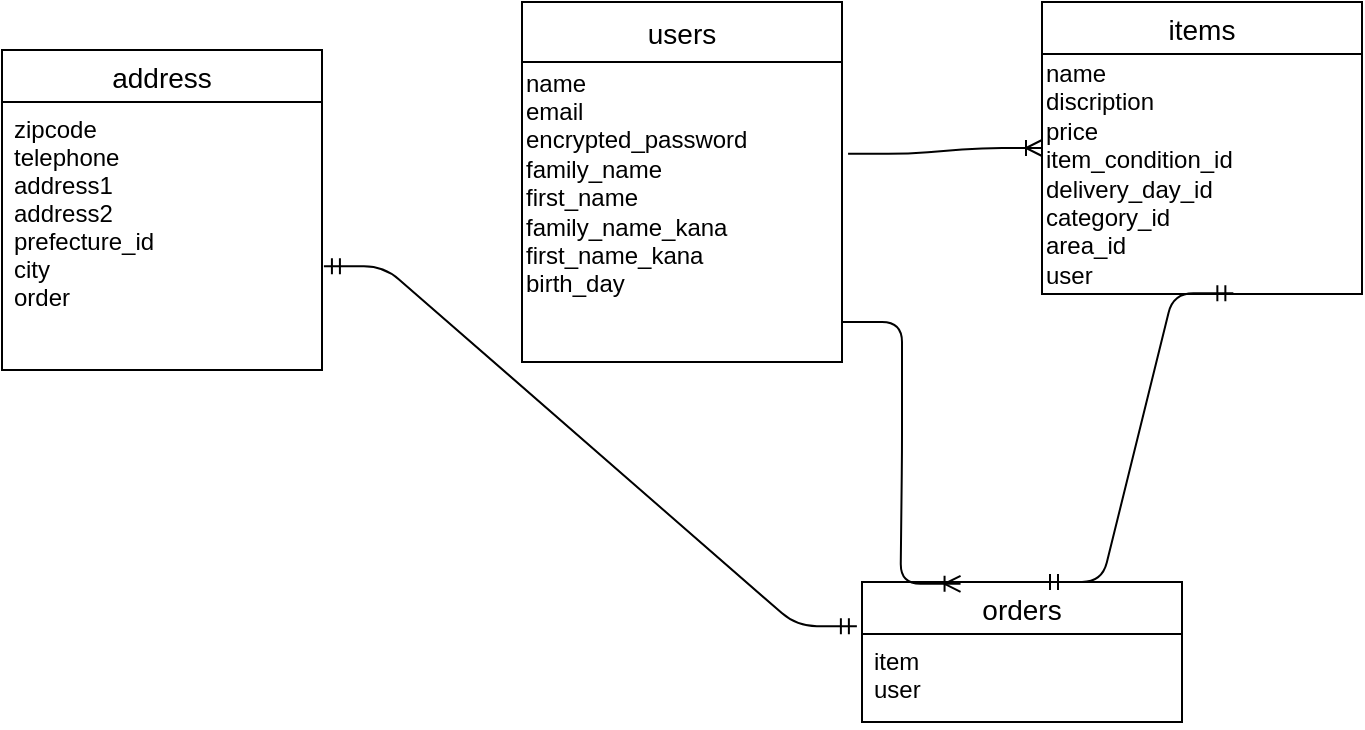 <mxfile>
    <diagram id="wd9pmwF0OGReO3DQG71E" name="ページ1">
        <mxGraphModel dx="1172" dy="1762" grid="1" gridSize="10" guides="1" tooltips="1" connect="1" arrows="1" fold="1" page="1" pageScale="1" pageWidth="827" pageHeight="1169" math="0" shadow="0">
            <root>
                <mxCell id="0"/>
                <mxCell id="1" parent="0"/>
                <mxCell id="57" value="address" style="swimlane;fontStyle=0;childLayout=stackLayout;horizontal=1;startSize=26;horizontalStack=0;resizeParent=1;resizeParentMax=0;resizeLast=0;collapsible=1;marginBottom=0;align=center;fontSize=14;" vertex="1" parent="1">
                    <mxGeometry x="40" y="-116" width="160" height="160" as="geometry"/>
                </mxCell>
                <mxCell id="58" value="zipcode&#10;telephone&#10;address1&#10;address2&#10;prefecture_id&#10;city&#10;order" style="text;strokeColor=none;fillColor=none;spacingLeft=4;spacingRight=4;overflow=hidden;rotatable=0;points=[[0,0.5],[1,0.5]];portConstraint=eastwest;fontSize=12;" vertex="1" parent="57">
                    <mxGeometry y="26" width="160" height="134" as="geometry"/>
                </mxCell>
                <mxCell id="63" value="users" style="swimlane;fontStyle=0;childLayout=stackLayout;horizontal=1;startSize=30;horizontalStack=0;resizeParent=1;resizeParentMax=0;resizeLast=0;collapsible=1;marginBottom=0;align=center;fontSize=14;" vertex="1" parent="1">
                    <mxGeometry x="300" y="-140" width="160" height="180" as="geometry"/>
                </mxCell>
                <mxCell id="71" value="&lt;div&gt;&lt;span&gt;name&lt;/span&gt;&lt;/div&gt;&lt;div&gt;&lt;span&gt;email&lt;/span&gt;&lt;br&gt;&lt;/div&gt;&lt;div&gt;&lt;span&gt;encrypted_password&lt;/span&gt;&lt;/div&gt;&lt;div&gt;&lt;span&gt;family_name&lt;/span&gt;&lt;/div&gt;&lt;div&gt;&lt;span&gt;first_name&lt;/span&gt;&lt;/div&gt;&lt;div&gt;&lt;span&gt;family_name_kana&lt;/span&gt;&lt;/div&gt;&lt;div&gt;&lt;span&gt;first_name_kana&lt;/span&gt;&lt;/div&gt;&lt;div&gt;birth_day&lt;/div&gt;&lt;div&gt;&lt;span&gt;&lt;br&gt;&lt;/span&gt;&lt;/div&gt;&lt;div&gt;&lt;br&gt;&lt;/div&gt;" style="text;html=1;align=left;verticalAlign=middle;resizable=0;points=[];autosize=1;strokeColor=none;fillColor=none;" vertex="1" parent="63">
                    <mxGeometry y="30" width="160" height="150" as="geometry"/>
                </mxCell>
                <mxCell id="73" value="" style="edgeStyle=entityRelationEdgeStyle;fontSize=12;html=1;endArrow=ERoneToMany;exitX=1.019;exitY=0.306;exitDx=0;exitDy=0;exitPerimeter=0;" edge="1" parent="1" source="71" target="74">
                    <mxGeometry width="100" height="100" relative="1" as="geometry">
                        <mxPoint x="460" y="120" as="sourcePoint"/>
                        <mxPoint x="560" y="20" as="targetPoint"/>
                    </mxGeometry>
                </mxCell>
                <mxCell id="74" value="items" style="swimlane;fontStyle=0;childLayout=stackLayout;horizontal=1;startSize=26;horizontalStack=0;resizeParent=1;resizeParentMax=0;resizeLast=0;collapsible=1;marginBottom=0;align=center;fontSize=14;fillColor=default;" vertex="1" parent="1">
                    <mxGeometry x="560" y="-140" width="160" height="146" as="geometry"/>
                </mxCell>
                <mxCell id="80" value="&lt;div&gt;&lt;span&gt;name&lt;/span&gt;&lt;/div&gt;&lt;div&gt;&lt;span&gt;discription&lt;/span&gt;&lt;/div&gt;&lt;div&gt;&lt;span&gt;price&lt;/span&gt;&lt;/div&gt;&lt;div&gt;&lt;span&gt;item_condition_id&lt;/span&gt;&lt;/div&gt;&lt;div&gt;&lt;span&gt;delivery_day_id&lt;/span&gt;&lt;/div&gt;&lt;div&gt;&lt;span&gt;category_id&lt;/span&gt;&lt;br&gt;&lt;/div&gt;&lt;div&gt;&lt;span&gt;area_id&lt;/span&gt;&lt;/div&gt;&lt;div&gt;&lt;span&gt;user&lt;/span&gt;&lt;/div&gt;" style="text;html=1;align=left;verticalAlign=middle;resizable=0;points=[];autosize=1;strokeColor=none;fillColor=none;" vertex="1" parent="74">
                    <mxGeometry y="26" width="160" height="120" as="geometry"/>
                </mxCell>
                <mxCell id="fQRTcSsEeJ0maJR1MbmC-80" value="orders" style="swimlane;fontStyle=0;childLayout=stackLayout;horizontal=1;startSize=26;horizontalStack=0;resizeParent=1;resizeParentMax=0;resizeLast=0;collapsible=1;marginBottom=0;align=center;fontSize=14;fillColor=default;" vertex="1" parent="1">
                    <mxGeometry x="470" y="150" width="160" height="70" as="geometry"/>
                </mxCell>
                <mxCell id="fQRTcSsEeJ0maJR1MbmC-82" value="item&#10;user" style="text;strokeColor=none;fillColor=none;spacingLeft=4;spacingRight=4;overflow=hidden;rotatable=0;points=[[0,0.5],[1,0.5]];portConstraint=eastwest;fontSize=12;" vertex="1" parent="fQRTcSsEeJ0maJR1MbmC-80">
                    <mxGeometry y="26" width="160" height="44" as="geometry"/>
                </mxCell>
                <mxCell id="fQRTcSsEeJ0maJR1MbmC-89" value="" style="edgeStyle=entityRelationEdgeStyle;fontSize=12;html=1;endArrow=ERmandOne;startArrow=ERmandOne;entryX=0.598;entryY=0.997;entryDx=0;entryDy=0;entryPerimeter=0;" edge="1" parent="1" target="80">
                    <mxGeometry width="100" height="100" relative="1" as="geometry">
                        <mxPoint x="560" y="150" as="sourcePoint"/>
                        <mxPoint x="660" y="50" as="targetPoint"/>
                    </mxGeometry>
                </mxCell>
                <mxCell id="fQRTcSsEeJ0maJR1MbmC-90" value="" style="edgeStyle=entityRelationEdgeStyle;fontSize=12;html=1;endArrow=ERmandOne;startArrow=ERmandOne;entryX=-0.016;entryY=-0.088;entryDx=0;entryDy=0;entryPerimeter=0;exitX=1.006;exitY=0.613;exitDx=0;exitDy=0;exitPerimeter=0;" edge="1" parent="1" source="58" target="fQRTcSsEeJ0maJR1MbmC-82">
                    <mxGeometry width="100" height="100" relative="1" as="geometry">
                        <mxPoint x="210" y="30" as="sourcePoint"/>
                        <mxPoint x="460" y="160" as="targetPoint"/>
                    </mxGeometry>
                </mxCell>
                <mxCell id="fQRTcSsEeJ0maJR1MbmC-91" value="" style="edgeStyle=entityRelationEdgeStyle;fontSize=12;html=1;endArrow=ERoneToMany;entryX=0.308;entryY=0.013;entryDx=0;entryDy=0;entryPerimeter=0;" edge="1" parent="1" target="fQRTcSsEeJ0maJR1MbmC-80">
                    <mxGeometry width="100" height="100" relative="1" as="geometry">
                        <mxPoint x="460" y="20" as="sourcePoint"/>
                        <mxPoint x="520" y="120" as="targetPoint"/>
                    </mxGeometry>
                </mxCell>
            </root>
        </mxGraphModel>
    </diagram>
    <diagram id="Q03vVLpSAkFK43OFas32" name="ページ2">
        <mxGraphModel dx="1180" dy="504" grid="1" gridSize="10" guides="1" tooltips="1" connect="1" arrows="1" fold="1" page="1" pageScale="1" pageWidth="827" pageHeight="1169" math="0" shadow="0">
            <root>
                <mxCell id="wYhGXxN5t5PEailfvgOT-0"/>
                <mxCell id="wYhGXxN5t5PEailfvgOT-1" parent="wYhGXxN5t5PEailfvgOT-0"/>
            </root>
        </mxGraphModel>
    </diagram>
</mxfile>